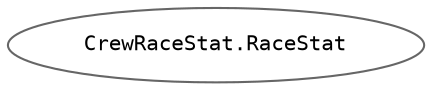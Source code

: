 digraph "Graphical Class Hierarchy"
{
 // INTERACTIVE_SVG=YES
 // LATEX_PDF_SIZE
  bgcolor="transparent";
  edge [fontname=Helvetica,fontsize=10,labelfontname=Helvetica,labelfontsize=10];
  node [fontname=Helvetica,fontsize=10,fontname=Consolas fontsize=10 style=filled height=0.2 width=0.4 margin=0.1];
  rankdir="LR";
  Node0 [id="Node000000",label="CrewRaceStat.RaceStat",height=0.2,width=0.4,color="grey40", fillcolor="white", style="filled",URL="$class_crew_race_stat_1_1_race_stat.html",tooltip=" "];
}
